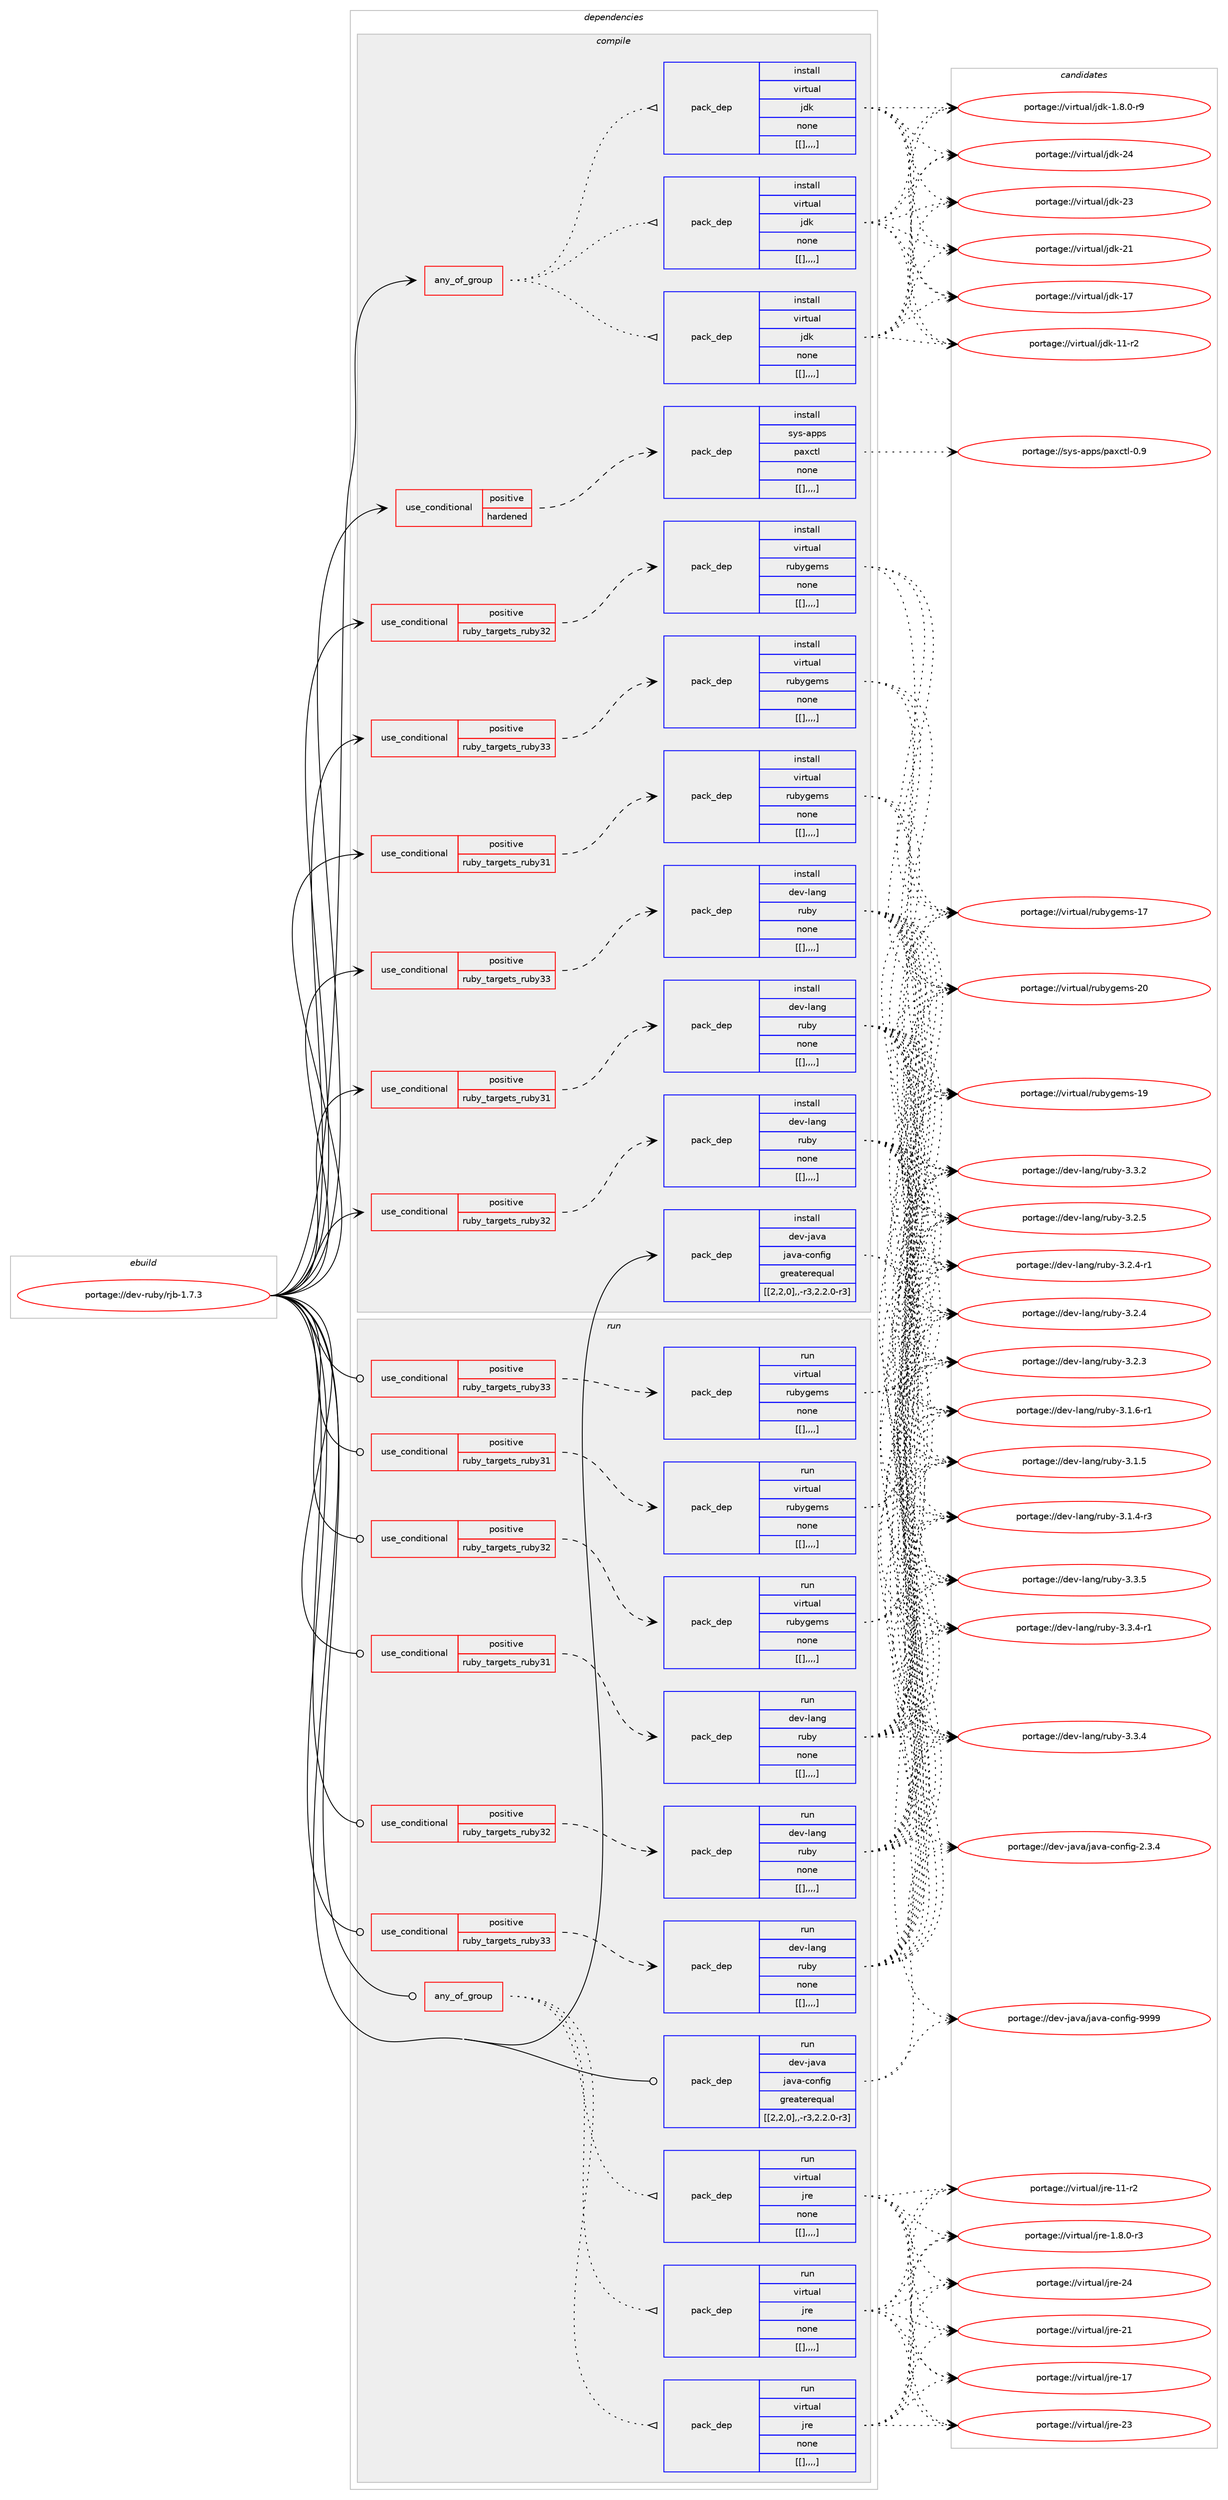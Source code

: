 digraph prolog {

# *************
# Graph options
# *************

newrank=true;
concentrate=true;
compound=true;
graph [rankdir=LR,fontname=Helvetica,fontsize=10,ranksep=1.5];#, ranksep=2.5, nodesep=0.2];
edge  [arrowhead=vee];
node  [fontname=Helvetica,fontsize=10];

# **********
# The ebuild
# **********

subgraph cluster_leftcol {
color=gray;
label=<<i>ebuild</i>>;
id [label="portage://dev-ruby/rjb-1.7.3", color=red, width=4, href="../dev-ruby/rjb-1.7.3.svg"];
}

# ****************
# The dependencies
# ****************

subgraph cluster_midcol {
color=gray;
label=<<i>dependencies</i>>;
subgraph cluster_compile {
fillcolor="#eeeeee";
style=filled;
label=<<i>compile</i>>;
subgraph any1308 {
dependency209715 [label=<<TABLE BORDER="0" CELLBORDER="1" CELLSPACING="0" CELLPADDING="4"><TR><TD CELLPADDING="10">any_of_group</TD></TR></TABLE>>, shape=none, color=red];subgraph pack149550 {
dependency209768 [label=<<TABLE BORDER="0" CELLBORDER="1" CELLSPACING="0" CELLPADDING="4" WIDTH="220"><TR><TD ROWSPAN="6" CELLPADDING="30">pack_dep</TD></TR><TR><TD WIDTH="110">install</TD></TR><TR><TD>virtual</TD></TR><TR><TD>jdk</TD></TR><TR><TD>none</TD></TR><TR><TD>[[],,,,]</TD></TR></TABLE>>, shape=none, color=blue];
}
dependency209715:e -> dependency209768:w [weight=20,style="dotted",arrowhead="oinv"];
subgraph pack149551 {
dependency209773 [label=<<TABLE BORDER="0" CELLBORDER="1" CELLSPACING="0" CELLPADDING="4" WIDTH="220"><TR><TD ROWSPAN="6" CELLPADDING="30">pack_dep</TD></TR><TR><TD WIDTH="110">install</TD></TR><TR><TD>virtual</TD></TR><TR><TD>jdk</TD></TR><TR><TD>none</TD></TR><TR><TD>[[],,,,]</TD></TR></TABLE>>, shape=none, color=blue];
}
dependency209715:e -> dependency209773:w [weight=20,style="dotted",arrowhead="oinv"];
subgraph pack149554 {
dependency209777 [label=<<TABLE BORDER="0" CELLBORDER="1" CELLSPACING="0" CELLPADDING="4" WIDTH="220"><TR><TD ROWSPAN="6" CELLPADDING="30">pack_dep</TD></TR><TR><TD WIDTH="110">install</TD></TR><TR><TD>virtual</TD></TR><TR><TD>jdk</TD></TR><TR><TD>none</TD></TR><TR><TD>[[],,,,]</TD></TR></TABLE>>, shape=none, color=blue];
}
dependency209715:e -> dependency209777:w [weight=20,style="dotted",arrowhead="oinv"];
}
id:e -> dependency209715:w [weight=20,style="solid",arrowhead="vee"];
subgraph cond58772 {
dependency209781 [label=<<TABLE BORDER="0" CELLBORDER="1" CELLSPACING="0" CELLPADDING="4"><TR><TD ROWSPAN="3" CELLPADDING="10">use_conditional</TD></TR><TR><TD>positive</TD></TR><TR><TD>hardened</TD></TR></TABLE>>, shape=none, color=red];
subgraph pack149572 {
dependency209858 [label=<<TABLE BORDER="0" CELLBORDER="1" CELLSPACING="0" CELLPADDING="4" WIDTH="220"><TR><TD ROWSPAN="6" CELLPADDING="30">pack_dep</TD></TR><TR><TD WIDTH="110">install</TD></TR><TR><TD>sys-apps</TD></TR><TR><TD>paxctl</TD></TR><TR><TD>none</TD></TR><TR><TD>[[],,,,]</TD></TR></TABLE>>, shape=none, color=blue];
}
dependency209781:e -> dependency209858:w [weight=20,style="dashed",arrowhead="vee"];
}
id:e -> dependency209781:w [weight=20,style="solid",arrowhead="vee"];
subgraph cond58809 {
dependency209864 [label=<<TABLE BORDER="0" CELLBORDER="1" CELLSPACING="0" CELLPADDING="4"><TR><TD ROWSPAN="3" CELLPADDING="10">use_conditional</TD></TR><TR><TD>positive</TD></TR><TR><TD>ruby_targets_ruby31</TD></TR></TABLE>>, shape=none, color=red];
subgraph pack149605 {
dependency209865 [label=<<TABLE BORDER="0" CELLBORDER="1" CELLSPACING="0" CELLPADDING="4" WIDTH="220"><TR><TD ROWSPAN="6" CELLPADDING="30">pack_dep</TD></TR><TR><TD WIDTH="110">install</TD></TR><TR><TD>dev-lang</TD></TR><TR><TD>ruby</TD></TR><TR><TD>none</TD></TR><TR><TD>[[],,,,]</TD></TR></TABLE>>, shape=none, color=blue];
}
dependency209864:e -> dependency209865:w [weight=20,style="dashed",arrowhead="vee"];
}
id:e -> dependency209864:w [weight=20,style="solid",arrowhead="vee"];
subgraph cond58812 {
dependency209870 [label=<<TABLE BORDER="0" CELLBORDER="1" CELLSPACING="0" CELLPADDING="4"><TR><TD ROWSPAN="3" CELLPADDING="10">use_conditional</TD></TR><TR><TD>positive</TD></TR><TR><TD>ruby_targets_ruby31</TD></TR></TABLE>>, shape=none, color=red];
subgraph pack149608 {
dependency209872 [label=<<TABLE BORDER="0" CELLBORDER="1" CELLSPACING="0" CELLPADDING="4" WIDTH="220"><TR><TD ROWSPAN="6" CELLPADDING="30">pack_dep</TD></TR><TR><TD WIDTH="110">install</TD></TR><TR><TD>virtual</TD></TR><TR><TD>rubygems</TD></TR><TR><TD>none</TD></TR><TR><TD>[[],,,,]</TD></TR></TABLE>>, shape=none, color=blue];
}
dependency209870:e -> dependency209872:w [weight=20,style="dashed",arrowhead="vee"];
}
id:e -> dependency209870:w [weight=20,style="solid",arrowhead="vee"];
subgraph cond58815 {
dependency209882 [label=<<TABLE BORDER="0" CELLBORDER="1" CELLSPACING="0" CELLPADDING="4"><TR><TD ROWSPAN="3" CELLPADDING="10">use_conditional</TD></TR><TR><TD>positive</TD></TR><TR><TD>ruby_targets_ruby32</TD></TR></TABLE>>, shape=none, color=red];
subgraph pack149631 {
dependency209924 [label=<<TABLE BORDER="0" CELLBORDER="1" CELLSPACING="0" CELLPADDING="4" WIDTH="220"><TR><TD ROWSPAN="6" CELLPADDING="30">pack_dep</TD></TR><TR><TD WIDTH="110">install</TD></TR><TR><TD>dev-lang</TD></TR><TR><TD>ruby</TD></TR><TR><TD>none</TD></TR><TR><TD>[[],,,,]</TD></TR></TABLE>>, shape=none, color=blue];
}
dependency209882:e -> dependency209924:w [weight=20,style="dashed",arrowhead="vee"];
}
id:e -> dependency209882:w [weight=20,style="solid",arrowhead="vee"];
subgraph cond58848 {
dependency209943 [label=<<TABLE BORDER="0" CELLBORDER="1" CELLSPACING="0" CELLPADDING="4"><TR><TD ROWSPAN="3" CELLPADDING="10">use_conditional</TD></TR><TR><TD>positive</TD></TR><TR><TD>ruby_targets_ruby32</TD></TR></TABLE>>, shape=none, color=red];
subgraph pack149655 {
dependency210030 [label=<<TABLE BORDER="0" CELLBORDER="1" CELLSPACING="0" CELLPADDING="4" WIDTH="220"><TR><TD ROWSPAN="6" CELLPADDING="30">pack_dep</TD></TR><TR><TD WIDTH="110">install</TD></TR><TR><TD>virtual</TD></TR><TR><TD>rubygems</TD></TR><TR><TD>none</TD></TR><TR><TD>[[],,,,]</TD></TR></TABLE>>, shape=none, color=blue];
}
dependency209943:e -> dependency210030:w [weight=20,style="dashed",arrowhead="vee"];
}
id:e -> dependency209943:w [weight=20,style="solid",arrowhead="vee"];
subgraph cond58904 {
dependency210053 [label=<<TABLE BORDER="0" CELLBORDER="1" CELLSPACING="0" CELLPADDING="4"><TR><TD ROWSPAN="3" CELLPADDING="10">use_conditional</TD></TR><TR><TD>positive</TD></TR><TR><TD>ruby_targets_ruby33</TD></TR></TABLE>>, shape=none, color=red];
subgraph pack149747 {
dependency210153 [label=<<TABLE BORDER="0" CELLBORDER="1" CELLSPACING="0" CELLPADDING="4" WIDTH="220"><TR><TD ROWSPAN="6" CELLPADDING="30">pack_dep</TD></TR><TR><TD WIDTH="110">install</TD></TR><TR><TD>dev-lang</TD></TR><TR><TD>ruby</TD></TR><TR><TD>none</TD></TR><TR><TD>[[],,,,]</TD></TR></TABLE>>, shape=none, color=blue];
}
dependency210053:e -> dependency210153:w [weight=20,style="dashed",arrowhead="vee"];
}
id:e -> dependency210053:w [weight=20,style="solid",arrowhead="vee"];
subgraph cond58953 {
dependency210164 [label=<<TABLE BORDER="0" CELLBORDER="1" CELLSPACING="0" CELLPADDING="4"><TR><TD ROWSPAN="3" CELLPADDING="10">use_conditional</TD></TR><TR><TD>positive</TD></TR><TR><TD>ruby_targets_ruby33</TD></TR></TABLE>>, shape=none, color=red];
subgraph pack149754 {
dependency210170 [label=<<TABLE BORDER="0" CELLBORDER="1" CELLSPACING="0" CELLPADDING="4" WIDTH="220"><TR><TD ROWSPAN="6" CELLPADDING="30">pack_dep</TD></TR><TR><TD WIDTH="110">install</TD></TR><TR><TD>virtual</TD></TR><TR><TD>rubygems</TD></TR><TR><TD>none</TD></TR><TR><TD>[[],,,,]</TD></TR></TABLE>>, shape=none, color=blue];
}
dependency210164:e -> dependency210170:w [weight=20,style="dashed",arrowhead="vee"];
}
id:e -> dependency210164:w [weight=20,style="solid",arrowhead="vee"];
subgraph pack149776 {
dependency210207 [label=<<TABLE BORDER="0" CELLBORDER="1" CELLSPACING="0" CELLPADDING="4" WIDTH="220"><TR><TD ROWSPAN="6" CELLPADDING="30">pack_dep</TD></TR><TR><TD WIDTH="110">install</TD></TR><TR><TD>dev-java</TD></TR><TR><TD>java-config</TD></TR><TR><TD>greaterequal</TD></TR><TR><TD>[[2,2,0],,-r3,2.2.0-r3]</TD></TR></TABLE>>, shape=none, color=blue];
}
id:e -> dependency210207:w [weight=20,style="solid",arrowhead="vee"];
}
subgraph cluster_compileandrun {
fillcolor="#eeeeee";
style=filled;
label=<<i>compile and run</i>>;
}
subgraph cluster_run {
fillcolor="#eeeeee";
style=filled;
label=<<i>run</i>>;
subgraph any1310 {
dependency210251 [label=<<TABLE BORDER="0" CELLBORDER="1" CELLSPACING="0" CELLPADDING="4"><TR><TD CELLPADDING="10">any_of_group</TD></TR></TABLE>>, shape=none, color=red];subgraph pack149821 {
dependency210340 [label=<<TABLE BORDER="0" CELLBORDER="1" CELLSPACING="0" CELLPADDING="4" WIDTH="220"><TR><TD ROWSPAN="6" CELLPADDING="30">pack_dep</TD></TR><TR><TD WIDTH="110">run</TD></TR><TR><TD>virtual</TD></TR><TR><TD>jre</TD></TR><TR><TD>none</TD></TR><TR><TD>[[],,,,]</TD></TR></TABLE>>, shape=none, color=blue];
}
dependency210251:e -> dependency210340:w [weight=20,style="dotted",arrowhead="oinv"];
subgraph pack149889 {
dependency210434 [label=<<TABLE BORDER="0" CELLBORDER="1" CELLSPACING="0" CELLPADDING="4" WIDTH="220"><TR><TD ROWSPAN="6" CELLPADDING="30">pack_dep</TD></TR><TR><TD WIDTH="110">run</TD></TR><TR><TD>virtual</TD></TR><TR><TD>jre</TD></TR><TR><TD>none</TD></TR><TR><TD>[[],,,,]</TD></TR></TABLE>>, shape=none, color=blue];
}
dependency210251:e -> dependency210434:w [weight=20,style="dotted",arrowhead="oinv"];
subgraph pack149898 {
dependency210453 [label=<<TABLE BORDER="0" CELLBORDER="1" CELLSPACING="0" CELLPADDING="4" WIDTH="220"><TR><TD ROWSPAN="6" CELLPADDING="30">pack_dep</TD></TR><TR><TD WIDTH="110">run</TD></TR><TR><TD>virtual</TD></TR><TR><TD>jre</TD></TR><TR><TD>none</TD></TR><TR><TD>[[],,,,]</TD></TR></TABLE>>, shape=none, color=blue];
}
dependency210251:e -> dependency210453:w [weight=20,style="dotted",arrowhead="oinv"];
}
id:e -> dependency210251:w [weight=20,style="solid",arrowhead="odot"];
subgraph cond59094 {
dependency210457 [label=<<TABLE BORDER="0" CELLBORDER="1" CELLSPACING="0" CELLPADDING="4"><TR><TD ROWSPAN="3" CELLPADDING="10">use_conditional</TD></TR><TR><TD>positive</TD></TR><TR><TD>ruby_targets_ruby31</TD></TR></TABLE>>, shape=none, color=red];
subgraph pack149972 {
dependency210588 [label=<<TABLE BORDER="0" CELLBORDER="1" CELLSPACING="0" CELLPADDING="4" WIDTH="220"><TR><TD ROWSPAN="6" CELLPADDING="30">pack_dep</TD></TR><TR><TD WIDTH="110">run</TD></TR><TR><TD>dev-lang</TD></TR><TR><TD>ruby</TD></TR><TR><TD>none</TD></TR><TR><TD>[[],,,,]</TD></TR></TABLE>>, shape=none, color=blue];
}
dependency210457:e -> dependency210588:w [weight=20,style="dashed",arrowhead="vee"];
}
id:e -> dependency210457:w [weight=20,style="solid",arrowhead="odot"];
subgraph cond59172 {
dependency210627 [label=<<TABLE BORDER="0" CELLBORDER="1" CELLSPACING="0" CELLPADDING="4"><TR><TD ROWSPAN="3" CELLPADDING="10">use_conditional</TD></TR><TR><TD>positive</TD></TR><TR><TD>ruby_targets_ruby31</TD></TR></TABLE>>, shape=none, color=red];
subgraph pack150039 {
dependency210701 [label=<<TABLE BORDER="0" CELLBORDER="1" CELLSPACING="0" CELLPADDING="4" WIDTH="220"><TR><TD ROWSPAN="6" CELLPADDING="30">pack_dep</TD></TR><TR><TD WIDTH="110">run</TD></TR><TR><TD>virtual</TD></TR><TR><TD>rubygems</TD></TR><TR><TD>none</TD></TR><TR><TD>[[],,,,]</TD></TR></TABLE>>, shape=none, color=blue];
}
dependency210627:e -> dependency210701:w [weight=20,style="dashed",arrowhead="vee"];
}
id:e -> dependency210627:w [weight=20,style="solid",arrowhead="odot"];
subgraph cond59240 {
dependency210823 [label=<<TABLE BORDER="0" CELLBORDER="1" CELLSPACING="0" CELLPADDING="4"><TR><TD ROWSPAN="3" CELLPADDING="10">use_conditional</TD></TR><TR><TD>positive</TD></TR><TR><TD>ruby_targets_ruby32</TD></TR></TABLE>>, shape=none, color=red];
subgraph pack150133 {
dependency210872 [label=<<TABLE BORDER="0" CELLBORDER="1" CELLSPACING="0" CELLPADDING="4" WIDTH="220"><TR><TD ROWSPAN="6" CELLPADDING="30">pack_dep</TD></TR><TR><TD WIDTH="110">run</TD></TR><TR><TD>dev-lang</TD></TR><TR><TD>ruby</TD></TR><TR><TD>none</TD></TR><TR><TD>[[],,,,]</TD></TR></TABLE>>, shape=none, color=blue];
}
dependency210823:e -> dependency210872:w [weight=20,style="dashed",arrowhead="vee"];
}
id:e -> dependency210823:w [weight=20,style="solid",arrowhead="odot"];
subgraph cond59300 {
dependency210922 [label=<<TABLE BORDER="0" CELLBORDER="1" CELLSPACING="0" CELLPADDING="4"><TR><TD ROWSPAN="3" CELLPADDING="10">use_conditional</TD></TR><TR><TD>positive</TD></TR><TR><TD>ruby_targets_ruby32</TD></TR></TABLE>>, shape=none, color=red];
subgraph pack150159 {
dependency210925 [label=<<TABLE BORDER="0" CELLBORDER="1" CELLSPACING="0" CELLPADDING="4" WIDTH="220"><TR><TD ROWSPAN="6" CELLPADDING="30">pack_dep</TD></TR><TR><TD WIDTH="110">run</TD></TR><TR><TD>virtual</TD></TR><TR><TD>rubygems</TD></TR><TR><TD>none</TD></TR><TR><TD>[[],,,,]</TD></TR></TABLE>>, shape=none, color=blue];
}
dependency210922:e -> dependency210925:w [weight=20,style="dashed",arrowhead="vee"];
}
id:e -> dependency210922:w [weight=20,style="solid",arrowhead="odot"];
subgraph cond59310 {
dependency210929 [label=<<TABLE BORDER="0" CELLBORDER="1" CELLSPACING="0" CELLPADDING="4"><TR><TD ROWSPAN="3" CELLPADDING="10">use_conditional</TD></TR><TR><TD>positive</TD></TR><TR><TD>ruby_targets_ruby33</TD></TR></TABLE>>, shape=none, color=red];
subgraph pack150162 {
dependency210965 [label=<<TABLE BORDER="0" CELLBORDER="1" CELLSPACING="0" CELLPADDING="4" WIDTH="220"><TR><TD ROWSPAN="6" CELLPADDING="30">pack_dep</TD></TR><TR><TD WIDTH="110">run</TD></TR><TR><TD>dev-lang</TD></TR><TR><TD>ruby</TD></TR><TR><TD>none</TD></TR><TR><TD>[[],,,,]</TD></TR></TABLE>>, shape=none, color=blue];
}
dependency210929:e -> dependency210965:w [weight=20,style="dashed",arrowhead="vee"];
}
id:e -> dependency210929:w [weight=20,style="solid",arrowhead="odot"];
subgraph cond59342 {
dependency211030 [label=<<TABLE BORDER="0" CELLBORDER="1" CELLSPACING="0" CELLPADDING="4"><TR><TD ROWSPAN="3" CELLPADDING="10">use_conditional</TD></TR><TR><TD>positive</TD></TR><TR><TD>ruby_targets_ruby33</TD></TR></TABLE>>, shape=none, color=red];
subgraph pack150214 {
dependency211050 [label=<<TABLE BORDER="0" CELLBORDER="1" CELLSPACING="0" CELLPADDING="4" WIDTH="220"><TR><TD ROWSPAN="6" CELLPADDING="30">pack_dep</TD></TR><TR><TD WIDTH="110">run</TD></TR><TR><TD>virtual</TD></TR><TR><TD>rubygems</TD></TR><TR><TD>none</TD></TR><TR><TD>[[],,,,]</TD></TR></TABLE>>, shape=none, color=blue];
}
dependency211030:e -> dependency211050:w [weight=20,style="dashed",arrowhead="vee"];
}
id:e -> dependency211030:w [weight=20,style="solid",arrowhead="odot"];
subgraph pack150229 {
dependency211078 [label=<<TABLE BORDER="0" CELLBORDER="1" CELLSPACING="0" CELLPADDING="4" WIDTH="220"><TR><TD ROWSPAN="6" CELLPADDING="30">pack_dep</TD></TR><TR><TD WIDTH="110">run</TD></TR><TR><TD>dev-java</TD></TR><TR><TD>java-config</TD></TR><TR><TD>greaterequal</TD></TR><TR><TD>[[2,2,0],,-r3,2.2.0-r3]</TD></TR></TABLE>>, shape=none, color=blue];
}
id:e -> dependency211078:w [weight=20,style="solid",arrowhead="odot"];
}
}

# **************
# The candidates
# **************

subgraph cluster_choices {
rank=same;
color=gray;
label=<<i>candidates</i>>;

subgraph choice149859 {
color=black;
nodesep=1;
choice1181051141161179710847106100107455052 [label="portage://virtual/jdk-24", color=red, width=4,href="../virtual/jdk-24.svg"];
choice1181051141161179710847106100107455051 [label="portage://virtual/jdk-23", color=red, width=4,href="../virtual/jdk-23.svg"];
choice1181051141161179710847106100107455049 [label="portage://virtual/jdk-21", color=red, width=4,href="../virtual/jdk-21.svg"];
choice1181051141161179710847106100107454955 [label="portage://virtual/jdk-17", color=red, width=4,href="../virtual/jdk-17.svg"];
choice11810511411611797108471061001074549494511450 [label="portage://virtual/jdk-11-r2", color=red, width=4,href="../virtual/jdk-11-r2.svg"];
choice11810511411611797108471061001074549465646484511457 [label="portage://virtual/jdk-1.8.0-r9", color=red, width=4,href="../virtual/jdk-1.8.0-r9.svg"];
dependency209768:e -> choice1181051141161179710847106100107455052:w [style=dotted,weight="100"];
dependency209768:e -> choice1181051141161179710847106100107455051:w [style=dotted,weight="100"];
dependency209768:e -> choice1181051141161179710847106100107455049:w [style=dotted,weight="100"];
dependency209768:e -> choice1181051141161179710847106100107454955:w [style=dotted,weight="100"];
dependency209768:e -> choice11810511411611797108471061001074549494511450:w [style=dotted,weight="100"];
dependency209768:e -> choice11810511411611797108471061001074549465646484511457:w [style=dotted,weight="100"];
}
subgraph choice149872 {
color=black;
nodesep=1;
choice1181051141161179710847106100107455052 [label="portage://virtual/jdk-24", color=red, width=4,href="../virtual/jdk-24.svg"];
choice1181051141161179710847106100107455051 [label="portage://virtual/jdk-23", color=red, width=4,href="../virtual/jdk-23.svg"];
choice1181051141161179710847106100107455049 [label="portage://virtual/jdk-21", color=red, width=4,href="../virtual/jdk-21.svg"];
choice1181051141161179710847106100107454955 [label="portage://virtual/jdk-17", color=red, width=4,href="../virtual/jdk-17.svg"];
choice11810511411611797108471061001074549494511450 [label="portage://virtual/jdk-11-r2", color=red, width=4,href="../virtual/jdk-11-r2.svg"];
choice11810511411611797108471061001074549465646484511457 [label="portage://virtual/jdk-1.8.0-r9", color=red, width=4,href="../virtual/jdk-1.8.0-r9.svg"];
dependency209773:e -> choice1181051141161179710847106100107455052:w [style=dotted,weight="100"];
dependency209773:e -> choice1181051141161179710847106100107455051:w [style=dotted,weight="100"];
dependency209773:e -> choice1181051141161179710847106100107455049:w [style=dotted,weight="100"];
dependency209773:e -> choice1181051141161179710847106100107454955:w [style=dotted,weight="100"];
dependency209773:e -> choice11810511411611797108471061001074549494511450:w [style=dotted,weight="100"];
dependency209773:e -> choice11810511411611797108471061001074549465646484511457:w [style=dotted,weight="100"];
}
subgraph choice149908 {
color=black;
nodesep=1;
choice1181051141161179710847106100107455052 [label="portage://virtual/jdk-24", color=red, width=4,href="../virtual/jdk-24.svg"];
choice1181051141161179710847106100107455051 [label="portage://virtual/jdk-23", color=red, width=4,href="../virtual/jdk-23.svg"];
choice1181051141161179710847106100107455049 [label="portage://virtual/jdk-21", color=red, width=4,href="../virtual/jdk-21.svg"];
choice1181051141161179710847106100107454955 [label="portage://virtual/jdk-17", color=red, width=4,href="../virtual/jdk-17.svg"];
choice11810511411611797108471061001074549494511450 [label="portage://virtual/jdk-11-r2", color=red, width=4,href="../virtual/jdk-11-r2.svg"];
choice11810511411611797108471061001074549465646484511457 [label="portage://virtual/jdk-1.8.0-r9", color=red, width=4,href="../virtual/jdk-1.8.0-r9.svg"];
dependency209777:e -> choice1181051141161179710847106100107455052:w [style=dotted,weight="100"];
dependency209777:e -> choice1181051141161179710847106100107455051:w [style=dotted,weight="100"];
dependency209777:e -> choice1181051141161179710847106100107455049:w [style=dotted,weight="100"];
dependency209777:e -> choice1181051141161179710847106100107454955:w [style=dotted,weight="100"];
dependency209777:e -> choice11810511411611797108471061001074549494511450:w [style=dotted,weight="100"];
dependency209777:e -> choice11810511411611797108471061001074549465646484511457:w [style=dotted,weight="100"];
}
subgraph choice149914 {
color=black;
nodesep=1;
choice115121115459711211211547112971209911610845484657 [label="portage://sys-apps/paxctl-0.9", color=red, width=4,href="../sys-apps/paxctl-0.9.svg"];
dependency209858:e -> choice115121115459711211211547112971209911610845484657:w [style=dotted,weight="100"];
}
subgraph choice149916 {
color=black;
nodesep=1;
choice10010111845108971101034711411798121455146514653 [label="portage://dev-lang/ruby-3.3.5", color=red, width=4,href="../dev-lang/ruby-3.3.5.svg"];
choice100101118451089711010347114117981214551465146524511449 [label="portage://dev-lang/ruby-3.3.4-r1", color=red, width=4,href="../dev-lang/ruby-3.3.4-r1.svg"];
choice10010111845108971101034711411798121455146514652 [label="portage://dev-lang/ruby-3.3.4", color=red, width=4,href="../dev-lang/ruby-3.3.4.svg"];
choice10010111845108971101034711411798121455146514650 [label="portage://dev-lang/ruby-3.3.2", color=red, width=4,href="../dev-lang/ruby-3.3.2.svg"];
choice10010111845108971101034711411798121455146504653 [label="portage://dev-lang/ruby-3.2.5", color=red, width=4,href="../dev-lang/ruby-3.2.5.svg"];
choice100101118451089711010347114117981214551465046524511449 [label="portage://dev-lang/ruby-3.2.4-r1", color=red, width=4,href="../dev-lang/ruby-3.2.4-r1.svg"];
choice10010111845108971101034711411798121455146504652 [label="portage://dev-lang/ruby-3.2.4", color=red, width=4,href="../dev-lang/ruby-3.2.4.svg"];
choice10010111845108971101034711411798121455146504651 [label="portage://dev-lang/ruby-3.2.3", color=red, width=4,href="../dev-lang/ruby-3.2.3.svg"];
choice100101118451089711010347114117981214551464946544511449 [label="portage://dev-lang/ruby-3.1.6-r1", color=red, width=4,href="../dev-lang/ruby-3.1.6-r1.svg"];
choice10010111845108971101034711411798121455146494653 [label="portage://dev-lang/ruby-3.1.5", color=red, width=4,href="../dev-lang/ruby-3.1.5.svg"];
choice100101118451089711010347114117981214551464946524511451 [label="portage://dev-lang/ruby-3.1.4-r3", color=red, width=4,href="../dev-lang/ruby-3.1.4-r3.svg"];
dependency209865:e -> choice10010111845108971101034711411798121455146514653:w [style=dotted,weight="100"];
dependency209865:e -> choice100101118451089711010347114117981214551465146524511449:w [style=dotted,weight="100"];
dependency209865:e -> choice10010111845108971101034711411798121455146514652:w [style=dotted,weight="100"];
dependency209865:e -> choice10010111845108971101034711411798121455146514650:w [style=dotted,weight="100"];
dependency209865:e -> choice10010111845108971101034711411798121455146504653:w [style=dotted,weight="100"];
dependency209865:e -> choice100101118451089711010347114117981214551465046524511449:w [style=dotted,weight="100"];
dependency209865:e -> choice10010111845108971101034711411798121455146504652:w [style=dotted,weight="100"];
dependency209865:e -> choice10010111845108971101034711411798121455146504651:w [style=dotted,weight="100"];
dependency209865:e -> choice100101118451089711010347114117981214551464946544511449:w [style=dotted,weight="100"];
dependency209865:e -> choice10010111845108971101034711411798121455146494653:w [style=dotted,weight="100"];
dependency209865:e -> choice100101118451089711010347114117981214551464946524511451:w [style=dotted,weight="100"];
}
subgraph choice149948 {
color=black;
nodesep=1;
choice118105114116117971084711411798121103101109115455048 [label="portage://virtual/rubygems-20", color=red, width=4,href="../virtual/rubygems-20.svg"];
choice118105114116117971084711411798121103101109115454957 [label="portage://virtual/rubygems-19", color=red, width=4,href="../virtual/rubygems-19.svg"];
choice118105114116117971084711411798121103101109115454955 [label="portage://virtual/rubygems-17", color=red, width=4,href="../virtual/rubygems-17.svg"];
dependency209872:e -> choice118105114116117971084711411798121103101109115455048:w [style=dotted,weight="100"];
dependency209872:e -> choice118105114116117971084711411798121103101109115454957:w [style=dotted,weight="100"];
dependency209872:e -> choice118105114116117971084711411798121103101109115454955:w [style=dotted,weight="100"];
}
subgraph choice149968 {
color=black;
nodesep=1;
choice10010111845108971101034711411798121455146514653 [label="portage://dev-lang/ruby-3.3.5", color=red, width=4,href="../dev-lang/ruby-3.3.5.svg"];
choice100101118451089711010347114117981214551465146524511449 [label="portage://dev-lang/ruby-3.3.4-r1", color=red, width=4,href="../dev-lang/ruby-3.3.4-r1.svg"];
choice10010111845108971101034711411798121455146514652 [label="portage://dev-lang/ruby-3.3.4", color=red, width=4,href="../dev-lang/ruby-3.3.4.svg"];
choice10010111845108971101034711411798121455146514650 [label="portage://dev-lang/ruby-3.3.2", color=red, width=4,href="../dev-lang/ruby-3.3.2.svg"];
choice10010111845108971101034711411798121455146504653 [label="portage://dev-lang/ruby-3.2.5", color=red, width=4,href="../dev-lang/ruby-3.2.5.svg"];
choice100101118451089711010347114117981214551465046524511449 [label="portage://dev-lang/ruby-3.2.4-r1", color=red, width=4,href="../dev-lang/ruby-3.2.4-r1.svg"];
choice10010111845108971101034711411798121455146504652 [label="portage://dev-lang/ruby-3.2.4", color=red, width=4,href="../dev-lang/ruby-3.2.4.svg"];
choice10010111845108971101034711411798121455146504651 [label="portage://dev-lang/ruby-3.2.3", color=red, width=4,href="../dev-lang/ruby-3.2.3.svg"];
choice100101118451089711010347114117981214551464946544511449 [label="portage://dev-lang/ruby-3.1.6-r1", color=red, width=4,href="../dev-lang/ruby-3.1.6-r1.svg"];
choice10010111845108971101034711411798121455146494653 [label="portage://dev-lang/ruby-3.1.5", color=red, width=4,href="../dev-lang/ruby-3.1.5.svg"];
choice100101118451089711010347114117981214551464946524511451 [label="portage://dev-lang/ruby-3.1.4-r3", color=red, width=4,href="../dev-lang/ruby-3.1.4-r3.svg"];
dependency209924:e -> choice10010111845108971101034711411798121455146514653:w [style=dotted,weight="100"];
dependency209924:e -> choice100101118451089711010347114117981214551465146524511449:w [style=dotted,weight="100"];
dependency209924:e -> choice10010111845108971101034711411798121455146514652:w [style=dotted,weight="100"];
dependency209924:e -> choice10010111845108971101034711411798121455146514650:w [style=dotted,weight="100"];
dependency209924:e -> choice10010111845108971101034711411798121455146504653:w [style=dotted,weight="100"];
dependency209924:e -> choice100101118451089711010347114117981214551465046524511449:w [style=dotted,weight="100"];
dependency209924:e -> choice10010111845108971101034711411798121455146504652:w [style=dotted,weight="100"];
dependency209924:e -> choice10010111845108971101034711411798121455146504651:w [style=dotted,weight="100"];
dependency209924:e -> choice100101118451089711010347114117981214551464946544511449:w [style=dotted,weight="100"];
dependency209924:e -> choice10010111845108971101034711411798121455146494653:w [style=dotted,weight="100"];
dependency209924:e -> choice100101118451089711010347114117981214551464946524511451:w [style=dotted,weight="100"];
}
subgraph choice149979 {
color=black;
nodesep=1;
choice118105114116117971084711411798121103101109115455048 [label="portage://virtual/rubygems-20", color=red, width=4,href="../virtual/rubygems-20.svg"];
choice118105114116117971084711411798121103101109115454957 [label="portage://virtual/rubygems-19", color=red, width=4,href="../virtual/rubygems-19.svg"];
choice118105114116117971084711411798121103101109115454955 [label="portage://virtual/rubygems-17", color=red, width=4,href="../virtual/rubygems-17.svg"];
dependency210030:e -> choice118105114116117971084711411798121103101109115455048:w [style=dotted,weight="100"];
dependency210030:e -> choice118105114116117971084711411798121103101109115454957:w [style=dotted,weight="100"];
dependency210030:e -> choice118105114116117971084711411798121103101109115454955:w [style=dotted,weight="100"];
}
subgraph choice150002 {
color=black;
nodesep=1;
choice10010111845108971101034711411798121455146514653 [label="portage://dev-lang/ruby-3.3.5", color=red, width=4,href="../dev-lang/ruby-3.3.5.svg"];
choice100101118451089711010347114117981214551465146524511449 [label="portage://dev-lang/ruby-3.3.4-r1", color=red, width=4,href="../dev-lang/ruby-3.3.4-r1.svg"];
choice10010111845108971101034711411798121455146514652 [label="portage://dev-lang/ruby-3.3.4", color=red, width=4,href="../dev-lang/ruby-3.3.4.svg"];
choice10010111845108971101034711411798121455146514650 [label="portage://dev-lang/ruby-3.3.2", color=red, width=4,href="../dev-lang/ruby-3.3.2.svg"];
choice10010111845108971101034711411798121455146504653 [label="portage://dev-lang/ruby-3.2.5", color=red, width=4,href="../dev-lang/ruby-3.2.5.svg"];
choice100101118451089711010347114117981214551465046524511449 [label="portage://dev-lang/ruby-3.2.4-r1", color=red, width=4,href="../dev-lang/ruby-3.2.4-r1.svg"];
choice10010111845108971101034711411798121455146504652 [label="portage://dev-lang/ruby-3.2.4", color=red, width=4,href="../dev-lang/ruby-3.2.4.svg"];
choice10010111845108971101034711411798121455146504651 [label="portage://dev-lang/ruby-3.2.3", color=red, width=4,href="../dev-lang/ruby-3.2.3.svg"];
choice100101118451089711010347114117981214551464946544511449 [label="portage://dev-lang/ruby-3.1.6-r1", color=red, width=4,href="../dev-lang/ruby-3.1.6-r1.svg"];
choice10010111845108971101034711411798121455146494653 [label="portage://dev-lang/ruby-3.1.5", color=red, width=4,href="../dev-lang/ruby-3.1.5.svg"];
choice100101118451089711010347114117981214551464946524511451 [label="portage://dev-lang/ruby-3.1.4-r3", color=red, width=4,href="../dev-lang/ruby-3.1.4-r3.svg"];
dependency210153:e -> choice10010111845108971101034711411798121455146514653:w [style=dotted,weight="100"];
dependency210153:e -> choice100101118451089711010347114117981214551465146524511449:w [style=dotted,weight="100"];
dependency210153:e -> choice10010111845108971101034711411798121455146514652:w [style=dotted,weight="100"];
dependency210153:e -> choice10010111845108971101034711411798121455146514650:w [style=dotted,weight="100"];
dependency210153:e -> choice10010111845108971101034711411798121455146504653:w [style=dotted,weight="100"];
dependency210153:e -> choice100101118451089711010347114117981214551465046524511449:w [style=dotted,weight="100"];
dependency210153:e -> choice10010111845108971101034711411798121455146504652:w [style=dotted,weight="100"];
dependency210153:e -> choice10010111845108971101034711411798121455146504651:w [style=dotted,weight="100"];
dependency210153:e -> choice100101118451089711010347114117981214551464946544511449:w [style=dotted,weight="100"];
dependency210153:e -> choice10010111845108971101034711411798121455146494653:w [style=dotted,weight="100"];
dependency210153:e -> choice100101118451089711010347114117981214551464946524511451:w [style=dotted,weight="100"];
}
subgraph choice150011 {
color=black;
nodesep=1;
choice118105114116117971084711411798121103101109115455048 [label="portage://virtual/rubygems-20", color=red, width=4,href="../virtual/rubygems-20.svg"];
choice118105114116117971084711411798121103101109115454957 [label="portage://virtual/rubygems-19", color=red, width=4,href="../virtual/rubygems-19.svg"];
choice118105114116117971084711411798121103101109115454955 [label="portage://virtual/rubygems-17", color=red, width=4,href="../virtual/rubygems-17.svg"];
dependency210170:e -> choice118105114116117971084711411798121103101109115455048:w [style=dotted,weight="100"];
dependency210170:e -> choice118105114116117971084711411798121103101109115454957:w [style=dotted,weight="100"];
dependency210170:e -> choice118105114116117971084711411798121103101109115454955:w [style=dotted,weight="100"];
}
subgraph choice150027 {
color=black;
nodesep=1;
choice10010111845106971189747106971189745991111101021051034557575757 [label="portage://dev-java/java-config-9999", color=red, width=4,href="../dev-java/java-config-9999.svg"];
choice1001011184510697118974710697118974599111110102105103455046514652 [label="portage://dev-java/java-config-2.3.4", color=red, width=4,href="../dev-java/java-config-2.3.4.svg"];
dependency210207:e -> choice10010111845106971189747106971189745991111101021051034557575757:w [style=dotted,weight="100"];
dependency210207:e -> choice1001011184510697118974710697118974599111110102105103455046514652:w [style=dotted,weight="100"];
}
subgraph choice150038 {
color=black;
nodesep=1;
choice1181051141161179710847106114101455052 [label="portage://virtual/jre-24", color=red, width=4,href="../virtual/jre-24.svg"];
choice1181051141161179710847106114101455051 [label="portage://virtual/jre-23", color=red, width=4,href="../virtual/jre-23.svg"];
choice1181051141161179710847106114101455049 [label="portage://virtual/jre-21", color=red, width=4,href="../virtual/jre-21.svg"];
choice1181051141161179710847106114101454955 [label="portage://virtual/jre-17", color=red, width=4,href="../virtual/jre-17.svg"];
choice11810511411611797108471061141014549494511450 [label="portage://virtual/jre-11-r2", color=red, width=4,href="../virtual/jre-11-r2.svg"];
choice11810511411611797108471061141014549465646484511451 [label="portage://virtual/jre-1.8.0-r3", color=red, width=4,href="../virtual/jre-1.8.0-r3.svg"];
dependency210340:e -> choice1181051141161179710847106114101455052:w [style=dotted,weight="100"];
dependency210340:e -> choice1181051141161179710847106114101455051:w [style=dotted,weight="100"];
dependency210340:e -> choice1181051141161179710847106114101455049:w [style=dotted,weight="100"];
dependency210340:e -> choice1181051141161179710847106114101454955:w [style=dotted,weight="100"];
dependency210340:e -> choice11810511411611797108471061141014549494511450:w [style=dotted,weight="100"];
dependency210340:e -> choice11810511411611797108471061141014549465646484511451:w [style=dotted,weight="100"];
}
subgraph choice150075 {
color=black;
nodesep=1;
choice1181051141161179710847106114101455052 [label="portage://virtual/jre-24", color=red, width=4,href="../virtual/jre-24.svg"];
choice1181051141161179710847106114101455051 [label="portage://virtual/jre-23", color=red, width=4,href="../virtual/jre-23.svg"];
choice1181051141161179710847106114101455049 [label="portage://virtual/jre-21", color=red, width=4,href="../virtual/jre-21.svg"];
choice1181051141161179710847106114101454955 [label="portage://virtual/jre-17", color=red, width=4,href="../virtual/jre-17.svg"];
choice11810511411611797108471061141014549494511450 [label="portage://virtual/jre-11-r2", color=red, width=4,href="../virtual/jre-11-r2.svg"];
choice11810511411611797108471061141014549465646484511451 [label="portage://virtual/jre-1.8.0-r3", color=red, width=4,href="../virtual/jre-1.8.0-r3.svg"];
dependency210434:e -> choice1181051141161179710847106114101455052:w [style=dotted,weight="100"];
dependency210434:e -> choice1181051141161179710847106114101455051:w [style=dotted,weight="100"];
dependency210434:e -> choice1181051141161179710847106114101455049:w [style=dotted,weight="100"];
dependency210434:e -> choice1181051141161179710847106114101454955:w [style=dotted,weight="100"];
dependency210434:e -> choice11810511411611797108471061141014549494511450:w [style=dotted,weight="100"];
dependency210434:e -> choice11810511411611797108471061141014549465646484511451:w [style=dotted,weight="100"];
}
subgraph choice150077 {
color=black;
nodesep=1;
choice1181051141161179710847106114101455052 [label="portage://virtual/jre-24", color=red, width=4,href="../virtual/jre-24.svg"];
choice1181051141161179710847106114101455051 [label="portage://virtual/jre-23", color=red, width=4,href="../virtual/jre-23.svg"];
choice1181051141161179710847106114101455049 [label="portage://virtual/jre-21", color=red, width=4,href="../virtual/jre-21.svg"];
choice1181051141161179710847106114101454955 [label="portage://virtual/jre-17", color=red, width=4,href="../virtual/jre-17.svg"];
choice11810511411611797108471061141014549494511450 [label="portage://virtual/jre-11-r2", color=red, width=4,href="../virtual/jre-11-r2.svg"];
choice11810511411611797108471061141014549465646484511451 [label="portage://virtual/jre-1.8.0-r3", color=red, width=4,href="../virtual/jre-1.8.0-r3.svg"];
dependency210453:e -> choice1181051141161179710847106114101455052:w [style=dotted,weight="100"];
dependency210453:e -> choice1181051141161179710847106114101455051:w [style=dotted,weight="100"];
dependency210453:e -> choice1181051141161179710847106114101455049:w [style=dotted,weight="100"];
dependency210453:e -> choice1181051141161179710847106114101454955:w [style=dotted,weight="100"];
dependency210453:e -> choice11810511411611797108471061141014549494511450:w [style=dotted,weight="100"];
dependency210453:e -> choice11810511411611797108471061141014549465646484511451:w [style=dotted,weight="100"];
}
subgraph choice150083 {
color=black;
nodesep=1;
choice10010111845108971101034711411798121455146514653 [label="portage://dev-lang/ruby-3.3.5", color=red, width=4,href="../dev-lang/ruby-3.3.5.svg"];
choice100101118451089711010347114117981214551465146524511449 [label="portage://dev-lang/ruby-3.3.4-r1", color=red, width=4,href="../dev-lang/ruby-3.3.4-r1.svg"];
choice10010111845108971101034711411798121455146514652 [label="portage://dev-lang/ruby-3.3.4", color=red, width=4,href="../dev-lang/ruby-3.3.4.svg"];
choice10010111845108971101034711411798121455146514650 [label="portage://dev-lang/ruby-3.3.2", color=red, width=4,href="../dev-lang/ruby-3.3.2.svg"];
choice10010111845108971101034711411798121455146504653 [label="portage://dev-lang/ruby-3.2.5", color=red, width=4,href="../dev-lang/ruby-3.2.5.svg"];
choice100101118451089711010347114117981214551465046524511449 [label="portage://dev-lang/ruby-3.2.4-r1", color=red, width=4,href="../dev-lang/ruby-3.2.4-r1.svg"];
choice10010111845108971101034711411798121455146504652 [label="portage://dev-lang/ruby-3.2.4", color=red, width=4,href="../dev-lang/ruby-3.2.4.svg"];
choice10010111845108971101034711411798121455146504651 [label="portage://dev-lang/ruby-3.2.3", color=red, width=4,href="../dev-lang/ruby-3.2.3.svg"];
choice100101118451089711010347114117981214551464946544511449 [label="portage://dev-lang/ruby-3.1.6-r1", color=red, width=4,href="../dev-lang/ruby-3.1.6-r1.svg"];
choice10010111845108971101034711411798121455146494653 [label="portage://dev-lang/ruby-3.1.5", color=red, width=4,href="../dev-lang/ruby-3.1.5.svg"];
choice100101118451089711010347114117981214551464946524511451 [label="portage://dev-lang/ruby-3.1.4-r3", color=red, width=4,href="../dev-lang/ruby-3.1.4-r3.svg"];
dependency210588:e -> choice10010111845108971101034711411798121455146514653:w [style=dotted,weight="100"];
dependency210588:e -> choice100101118451089711010347114117981214551465146524511449:w [style=dotted,weight="100"];
dependency210588:e -> choice10010111845108971101034711411798121455146514652:w [style=dotted,weight="100"];
dependency210588:e -> choice10010111845108971101034711411798121455146514650:w [style=dotted,weight="100"];
dependency210588:e -> choice10010111845108971101034711411798121455146504653:w [style=dotted,weight="100"];
dependency210588:e -> choice100101118451089711010347114117981214551465046524511449:w [style=dotted,weight="100"];
dependency210588:e -> choice10010111845108971101034711411798121455146504652:w [style=dotted,weight="100"];
dependency210588:e -> choice10010111845108971101034711411798121455146504651:w [style=dotted,weight="100"];
dependency210588:e -> choice100101118451089711010347114117981214551464946544511449:w [style=dotted,weight="100"];
dependency210588:e -> choice10010111845108971101034711411798121455146494653:w [style=dotted,weight="100"];
dependency210588:e -> choice100101118451089711010347114117981214551464946524511451:w [style=dotted,weight="100"];
}
subgraph choice150087 {
color=black;
nodesep=1;
choice118105114116117971084711411798121103101109115455048 [label="portage://virtual/rubygems-20", color=red, width=4,href="../virtual/rubygems-20.svg"];
choice118105114116117971084711411798121103101109115454957 [label="portage://virtual/rubygems-19", color=red, width=4,href="../virtual/rubygems-19.svg"];
choice118105114116117971084711411798121103101109115454955 [label="portage://virtual/rubygems-17", color=red, width=4,href="../virtual/rubygems-17.svg"];
dependency210701:e -> choice118105114116117971084711411798121103101109115455048:w [style=dotted,weight="100"];
dependency210701:e -> choice118105114116117971084711411798121103101109115454957:w [style=dotted,weight="100"];
dependency210701:e -> choice118105114116117971084711411798121103101109115454955:w [style=dotted,weight="100"];
}
subgraph choice150097 {
color=black;
nodesep=1;
choice10010111845108971101034711411798121455146514653 [label="portage://dev-lang/ruby-3.3.5", color=red, width=4,href="../dev-lang/ruby-3.3.5.svg"];
choice100101118451089711010347114117981214551465146524511449 [label="portage://dev-lang/ruby-3.3.4-r1", color=red, width=4,href="../dev-lang/ruby-3.3.4-r1.svg"];
choice10010111845108971101034711411798121455146514652 [label="portage://dev-lang/ruby-3.3.4", color=red, width=4,href="../dev-lang/ruby-3.3.4.svg"];
choice10010111845108971101034711411798121455146514650 [label="portage://dev-lang/ruby-3.3.2", color=red, width=4,href="../dev-lang/ruby-3.3.2.svg"];
choice10010111845108971101034711411798121455146504653 [label="portage://dev-lang/ruby-3.2.5", color=red, width=4,href="../dev-lang/ruby-3.2.5.svg"];
choice100101118451089711010347114117981214551465046524511449 [label="portage://dev-lang/ruby-3.2.4-r1", color=red, width=4,href="../dev-lang/ruby-3.2.4-r1.svg"];
choice10010111845108971101034711411798121455146504652 [label="portage://dev-lang/ruby-3.2.4", color=red, width=4,href="../dev-lang/ruby-3.2.4.svg"];
choice10010111845108971101034711411798121455146504651 [label="portage://dev-lang/ruby-3.2.3", color=red, width=4,href="../dev-lang/ruby-3.2.3.svg"];
choice100101118451089711010347114117981214551464946544511449 [label="portage://dev-lang/ruby-3.1.6-r1", color=red, width=4,href="../dev-lang/ruby-3.1.6-r1.svg"];
choice10010111845108971101034711411798121455146494653 [label="portage://dev-lang/ruby-3.1.5", color=red, width=4,href="../dev-lang/ruby-3.1.5.svg"];
choice100101118451089711010347114117981214551464946524511451 [label="portage://dev-lang/ruby-3.1.4-r3", color=red, width=4,href="../dev-lang/ruby-3.1.4-r3.svg"];
dependency210872:e -> choice10010111845108971101034711411798121455146514653:w [style=dotted,weight="100"];
dependency210872:e -> choice100101118451089711010347114117981214551465146524511449:w [style=dotted,weight="100"];
dependency210872:e -> choice10010111845108971101034711411798121455146514652:w [style=dotted,weight="100"];
dependency210872:e -> choice10010111845108971101034711411798121455146514650:w [style=dotted,weight="100"];
dependency210872:e -> choice10010111845108971101034711411798121455146504653:w [style=dotted,weight="100"];
dependency210872:e -> choice100101118451089711010347114117981214551465046524511449:w [style=dotted,weight="100"];
dependency210872:e -> choice10010111845108971101034711411798121455146504652:w [style=dotted,weight="100"];
dependency210872:e -> choice10010111845108971101034711411798121455146504651:w [style=dotted,weight="100"];
dependency210872:e -> choice100101118451089711010347114117981214551464946544511449:w [style=dotted,weight="100"];
dependency210872:e -> choice10010111845108971101034711411798121455146494653:w [style=dotted,weight="100"];
dependency210872:e -> choice100101118451089711010347114117981214551464946524511451:w [style=dotted,weight="100"];
}
subgraph choice150102 {
color=black;
nodesep=1;
choice118105114116117971084711411798121103101109115455048 [label="portage://virtual/rubygems-20", color=red, width=4,href="../virtual/rubygems-20.svg"];
choice118105114116117971084711411798121103101109115454957 [label="portage://virtual/rubygems-19", color=red, width=4,href="../virtual/rubygems-19.svg"];
choice118105114116117971084711411798121103101109115454955 [label="portage://virtual/rubygems-17", color=red, width=4,href="../virtual/rubygems-17.svg"];
dependency210925:e -> choice118105114116117971084711411798121103101109115455048:w [style=dotted,weight="100"];
dependency210925:e -> choice118105114116117971084711411798121103101109115454957:w [style=dotted,weight="100"];
dependency210925:e -> choice118105114116117971084711411798121103101109115454955:w [style=dotted,weight="100"];
}
subgraph choice150109 {
color=black;
nodesep=1;
choice10010111845108971101034711411798121455146514653 [label="portage://dev-lang/ruby-3.3.5", color=red, width=4,href="../dev-lang/ruby-3.3.5.svg"];
choice100101118451089711010347114117981214551465146524511449 [label="portage://dev-lang/ruby-3.3.4-r1", color=red, width=4,href="../dev-lang/ruby-3.3.4-r1.svg"];
choice10010111845108971101034711411798121455146514652 [label="portage://dev-lang/ruby-3.3.4", color=red, width=4,href="../dev-lang/ruby-3.3.4.svg"];
choice10010111845108971101034711411798121455146514650 [label="portage://dev-lang/ruby-3.3.2", color=red, width=4,href="../dev-lang/ruby-3.3.2.svg"];
choice10010111845108971101034711411798121455146504653 [label="portage://dev-lang/ruby-3.2.5", color=red, width=4,href="../dev-lang/ruby-3.2.5.svg"];
choice100101118451089711010347114117981214551465046524511449 [label="portage://dev-lang/ruby-3.2.4-r1", color=red, width=4,href="../dev-lang/ruby-3.2.4-r1.svg"];
choice10010111845108971101034711411798121455146504652 [label="portage://dev-lang/ruby-3.2.4", color=red, width=4,href="../dev-lang/ruby-3.2.4.svg"];
choice10010111845108971101034711411798121455146504651 [label="portage://dev-lang/ruby-3.2.3", color=red, width=4,href="../dev-lang/ruby-3.2.3.svg"];
choice100101118451089711010347114117981214551464946544511449 [label="portage://dev-lang/ruby-3.1.6-r1", color=red, width=4,href="../dev-lang/ruby-3.1.6-r1.svg"];
choice10010111845108971101034711411798121455146494653 [label="portage://dev-lang/ruby-3.1.5", color=red, width=4,href="../dev-lang/ruby-3.1.5.svg"];
choice100101118451089711010347114117981214551464946524511451 [label="portage://dev-lang/ruby-3.1.4-r3", color=red, width=4,href="../dev-lang/ruby-3.1.4-r3.svg"];
dependency210965:e -> choice10010111845108971101034711411798121455146514653:w [style=dotted,weight="100"];
dependency210965:e -> choice100101118451089711010347114117981214551465146524511449:w [style=dotted,weight="100"];
dependency210965:e -> choice10010111845108971101034711411798121455146514652:w [style=dotted,weight="100"];
dependency210965:e -> choice10010111845108971101034711411798121455146514650:w [style=dotted,weight="100"];
dependency210965:e -> choice10010111845108971101034711411798121455146504653:w [style=dotted,weight="100"];
dependency210965:e -> choice100101118451089711010347114117981214551465046524511449:w [style=dotted,weight="100"];
dependency210965:e -> choice10010111845108971101034711411798121455146504652:w [style=dotted,weight="100"];
dependency210965:e -> choice10010111845108971101034711411798121455146504651:w [style=dotted,weight="100"];
dependency210965:e -> choice100101118451089711010347114117981214551464946544511449:w [style=dotted,weight="100"];
dependency210965:e -> choice10010111845108971101034711411798121455146494653:w [style=dotted,weight="100"];
dependency210965:e -> choice100101118451089711010347114117981214551464946524511451:w [style=dotted,weight="100"];
}
subgraph choice150126 {
color=black;
nodesep=1;
choice118105114116117971084711411798121103101109115455048 [label="portage://virtual/rubygems-20", color=red, width=4,href="../virtual/rubygems-20.svg"];
choice118105114116117971084711411798121103101109115454957 [label="portage://virtual/rubygems-19", color=red, width=4,href="../virtual/rubygems-19.svg"];
choice118105114116117971084711411798121103101109115454955 [label="portage://virtual/rubygems-17", color=red, width=4,href="../virtual/rubygems-17.svg"];
dependency211050:e -> choice118105114116117971084711411798121103101109115455048:w [style=dotted,weight="100"];
dependency211050:e -> choice118105114116117971084711411798121103101109115454957:w [style=dotted,weight="100"];
dependency211050:e -> choice118105114116117971084711411798121103101109115454955:w [style=dotted,weight="100"];
}
subgraph choice150136 {
color=black;
nodesep=1;
choice10010111845106971189747106971189745991111101021051034557575757 [label="portage://dev-java/java-config-9999", color=red, width=4,href="../dev-java/java-config-9999.svg"];
choice1001011184510697118974710697118974599111110102105103455046514652 [label="portage://dev-java/java-config-2.3.4", color=red, width=4,href="../dev-java/java-config-2.3.4.svg"];
dependency211078:e -> choice10010111845106971189747106971189745991111101021051034557575757:w [style=dotted,weight="100"];
dependency211078:e -> choice1001011184510697118974710697118974599111110102105103455046514652:w [style=dotted,weight="100"];
}
}

}

